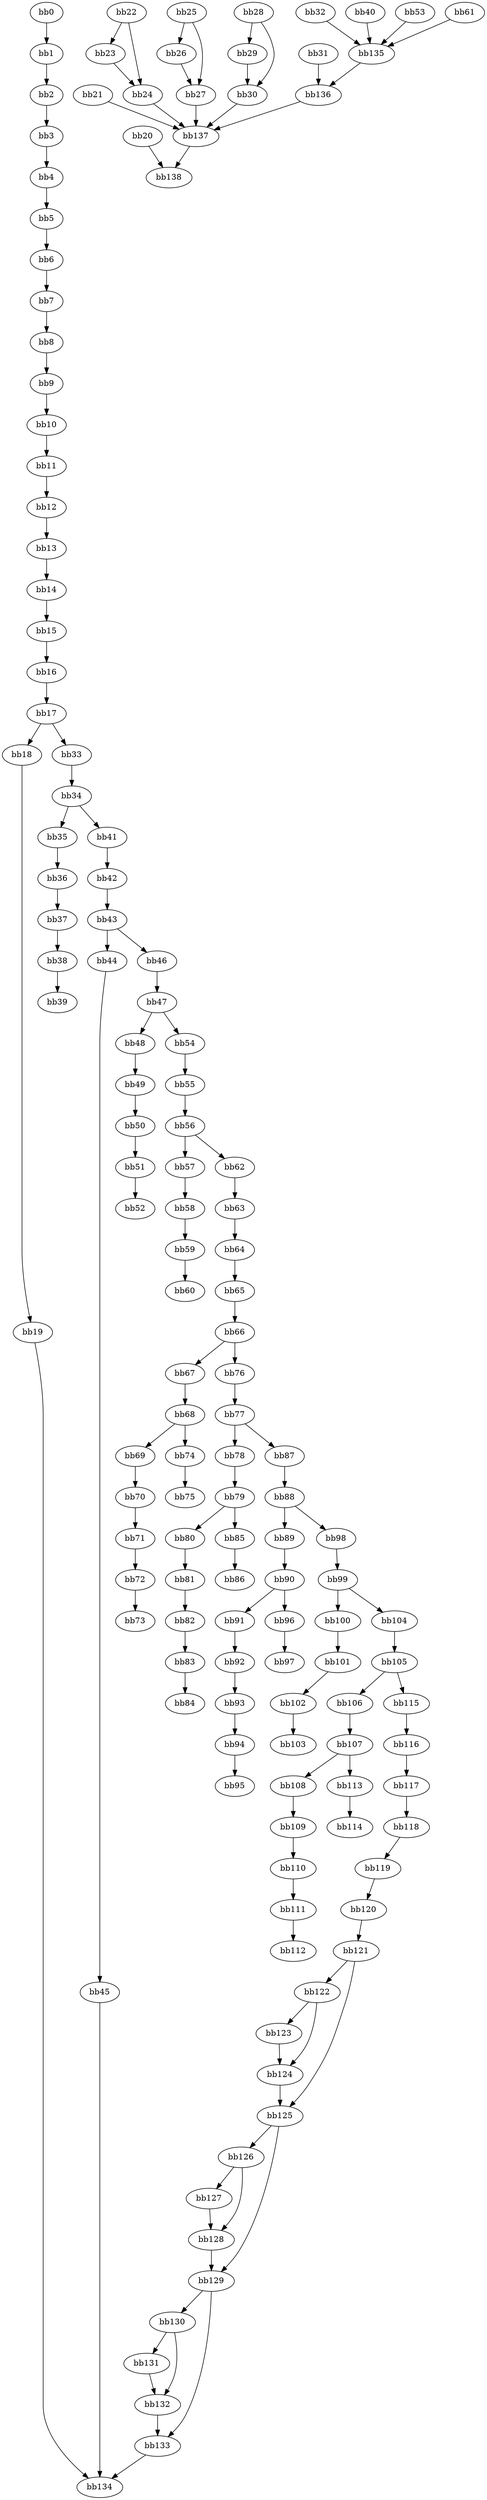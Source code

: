 digraph cfg {
v0 [label = "bb0"];
v1 [label = "bb1"];
v2 [label = "bb2"];
v3 [label = "bb3"];
v4 [label = "bb4"];
v5 [label = "bb5"];
v6 [label = "bb6"];
v7 [label = "bb7"];
v8 [label = "bb8"];
v9 [label = "bb9"];
v10 [label = "bb10"];
v11 [label = "bb11"];
v12 [label = "bb12"];
v13 [label = "bb13"];
v14 [label = "bb14"];
v15 [label = "bb15"];
v16 [label = "bb16"];
v17 [label = "bb17"];
v18 [label = "bb18"];
v19 [label = "bb19"];
v20 [label = "bb20"];
v21 [label = "bb21"];
v22 [label = "bb22"];
v23 [label = "bb23"];
v24 [label = "bb24"];
v25 [label = "bb25"];
v26 [label = "bb26"];
v27 [label = "bb27"];
v28 [label = "bb28"];
v29 [label = "bb29"];
v30 [label = "bb30"];
v31 [label = "bb31"];
v32 [label = "bb32"];
v33 [label = "bb33"];
v34 [label = "bb34"];
v35 [label = "bb35"];
v36 [label = "bb36"];
v37 [label = "bb37"];
v38 [label = "bb38"];
v39 [label = "bb39"];
v40 [label = "bb40"];
v41 [label = "bb41"];
v42 [label = "bb42"];
v43 [label = "bb43"];
v44 [label = "bb44"];
v45 [label = "bb45"];
v46 [label = "bb46"];
v47 [label = "bb47"];
v48 [label = "bb48"];
v49 [label = "bb49"];
v50 [label = "bb50"];
v51 [label = "bb51"];
v52 [label = "bb52"];
v53 [label = "bb53"];
v54 [label = "bb54"];
v55 [label = "bb55"];
v56 [label = "bb56"];
v57 [label = "bb57"];
v58 [label = "bb58"];
v59 [label = "bb59"];
v60 [label = "bb60"];
v61 [label = "bb61"];
v62 [label = "bb62"];
v63 [label = "bb63"];
v64 [label = "bb64"];
v65 [label = "bb65"];
v66 [label = "bb66"];
v67 [label = "bb67"];
v68 [label = "bb68"];
v69 [label = "bb69"];
v70 [label = "bb70"];
v71 [label = "bb71"];
v72 [label = "bb72"];
v73 [label = "bb73"];
v74 [label = "bb74"];
v75 [label = "bb75"];
v76 [label = "bb76"];
v77 [label = "bb77"];
v78 [label = "bb78"];
v79 [label = "bb79"];
v80 [label = "bb80"];
v81 [label = "bb81"];
v82 [label = "bb82"];
v83 [label = "bb83"];
v84 [label = "bb84"];
v85 [label = "bb85"];
v86 [label = "bb86"];
v87 [label = "bb87"];
v88 [label = "bb88"];
v89 [label = "bb89"];
v90 [label = "bb90"];
v91 [label = "bb91"];
v92 [label = "bb92"];
v93 [label = "bb93"];
v94 [label = "bb94"];
v95 [label = "bb95"];
v96 [label = "bb96"];
v97 [label = "bb97"];
v98 [label = "bb98"];
v99 [label = "bb99"];
v100 [label = "bb100"];
v101 [label = "bb101"];
v102 [label = "bb102"];
v103 [label = "bb103"];
v104 [label = "bb104"];
v105 [label = "bb105"];
v106 [label = "bb106"];
v107 [label = "bb107"];
v108 [label = "bb108"];
v109 [label = "bb109"];
v110 [label = "bb110"];
v111 [label = "bb111"];
v112 [label = "bb112"];
v113 [label = "bb113"];
v114 [label = "bb114"];
v115 [label = "bb115"];
v116 [label = "bb116"];
v117 [label = "bb117"];
v118 [label = "bb118"];
v119 [label = "bb119"];
v120 [label = "bb120"];
v121 [label = "bb121"];
v122 [label = "bb122"];
v123 [label = "bb123"];
v124 [label = "bb124"];
v125 [label = "bb125"];
v126 [label = "bb126"];
v127 [label = "bb127"];
v128 [label = "bb128"];
v129 [label = "bb129"];
v130 [label = "bb130"];
v131 [label = "bb131"];
v132 [label = "bb132"];
v133 [label = "bb133"];
v134 [label = "bb134"];
v135 [label = "bb135"];
v136 [label = "bb136"];
v137 [label = "bb137"];
v138 [label = "bb138"];
v0 -> v1;
v1 -> v2;
v2 -> v3;
v3 -> v4;
v4 -> v5;
v5 -> v6;
v6 -> v7;
v7 -> v8;
v8 -> v9;
v9 -> v10;
v10 -> v11;
v11 -> v12;
v12 -> v13;
v13 -> v14;
v14 -> v15;
v15 -> v16;
v16 -> v17;
v17 -> v33;
v17 -> v18;
v18 -> v19;
v19 -> v134;
v20 -> v138;
v21 -> v137;
v22 -> v24;
v22 -> v23;
v23 -> v24;
v24 -> v137;
v25 -> v27;
v25 -> v26;
v26 -> v27;
v27 -> v137;
v28 -> v30;
v28 -> v29;
v29 -> v30;
v30 -> v137;
v31 -> v136;
v32 -> v135;
v33 -> v34;
v34 -> v35;
v34 -> v41;
v35 -> v36;
v36 -> v37;
v37 -> v38;
v38 -> v39;
v40 -> v135;
v41 -> v42;
v42 -> v43;
v43 -> v46;
v43 -> v44;
v44 -> v45;
v45 -> v134;
v46 -> v47;
v47 -> v48;
v47 -> v54;
v48 -> v49;
v49 -> v50;
v50 -> v51;
v51 -> v52;
v53 -> v135;
v54 -> v55;
v55 -> v56;
v56 -> v57;
v56 -> v62;
v57 -> v58;
v58 -> v59;
v59 -> v60;
v61 -> v135;
v62 -> v63;
v63 -> v64;
v64 -> v65;
v65 -> v66;
v66 -> v67;
v66 -> v76;
v67 -> v68;
v68 -> v69;
v68 -> v74;
v69 -> v70;
v70 -> v71;
v71 -> v72;
v72 -> v73;
v74 -> v75;
v76 -> v77;
v77 -> v78;
v77 -> v87;
v78 -> v79;
v79 -> v80;
v79 -> v85;
v80 -> v81;
v81 -> v82;
v82 -> v83;
v83 -> v84;
v85 -> v86;
v87 -> v88;
v88 -> v89;
v88 -> v98;
v89 -> v90;
v90 -> v91;
v90 -> v96;
v91 -> v92;
v92 -> v93;
v93 -> v94;
v94 -> v95;
v96 -> v97;
v98 -> v99;
v99 -> v100;
v99 -> v104;
v100 -> v101;
v101 -> v102;
v102 -> v103;
v104 -> v105;
v105 -> v106;
v105 -> v115;
v106 -> v107;
v107 -> v108;
v107 -> v113;
v108 -> v109;
v109 -> v110;
v110 -> v111;
v111 -> v112;
v113 -> v114;
v115 -> v116;
v116 -> v117;
v117 -> v118;
v118 -> v119;
v119 -> v120;
v120 -> v121;
v121 -> v125;
v121 -> v122;
v122 -> v124;
v122 -> v123;
v123 -> v124;
v124 -> v125;
v125 -> v129;
v125 -> v126;
v126 -> v128;
v126 -> v127;
v127 -> v128;
v128 -> v129;
v129 -> v133;
v129 -> v130;
v130 -> v132;
v130 -> v131;
v131 -> v132;
v132 -> v133;
v133 -> v134;
v135 -> v136;
v136 -> v137;
v137 -> v138;
}

